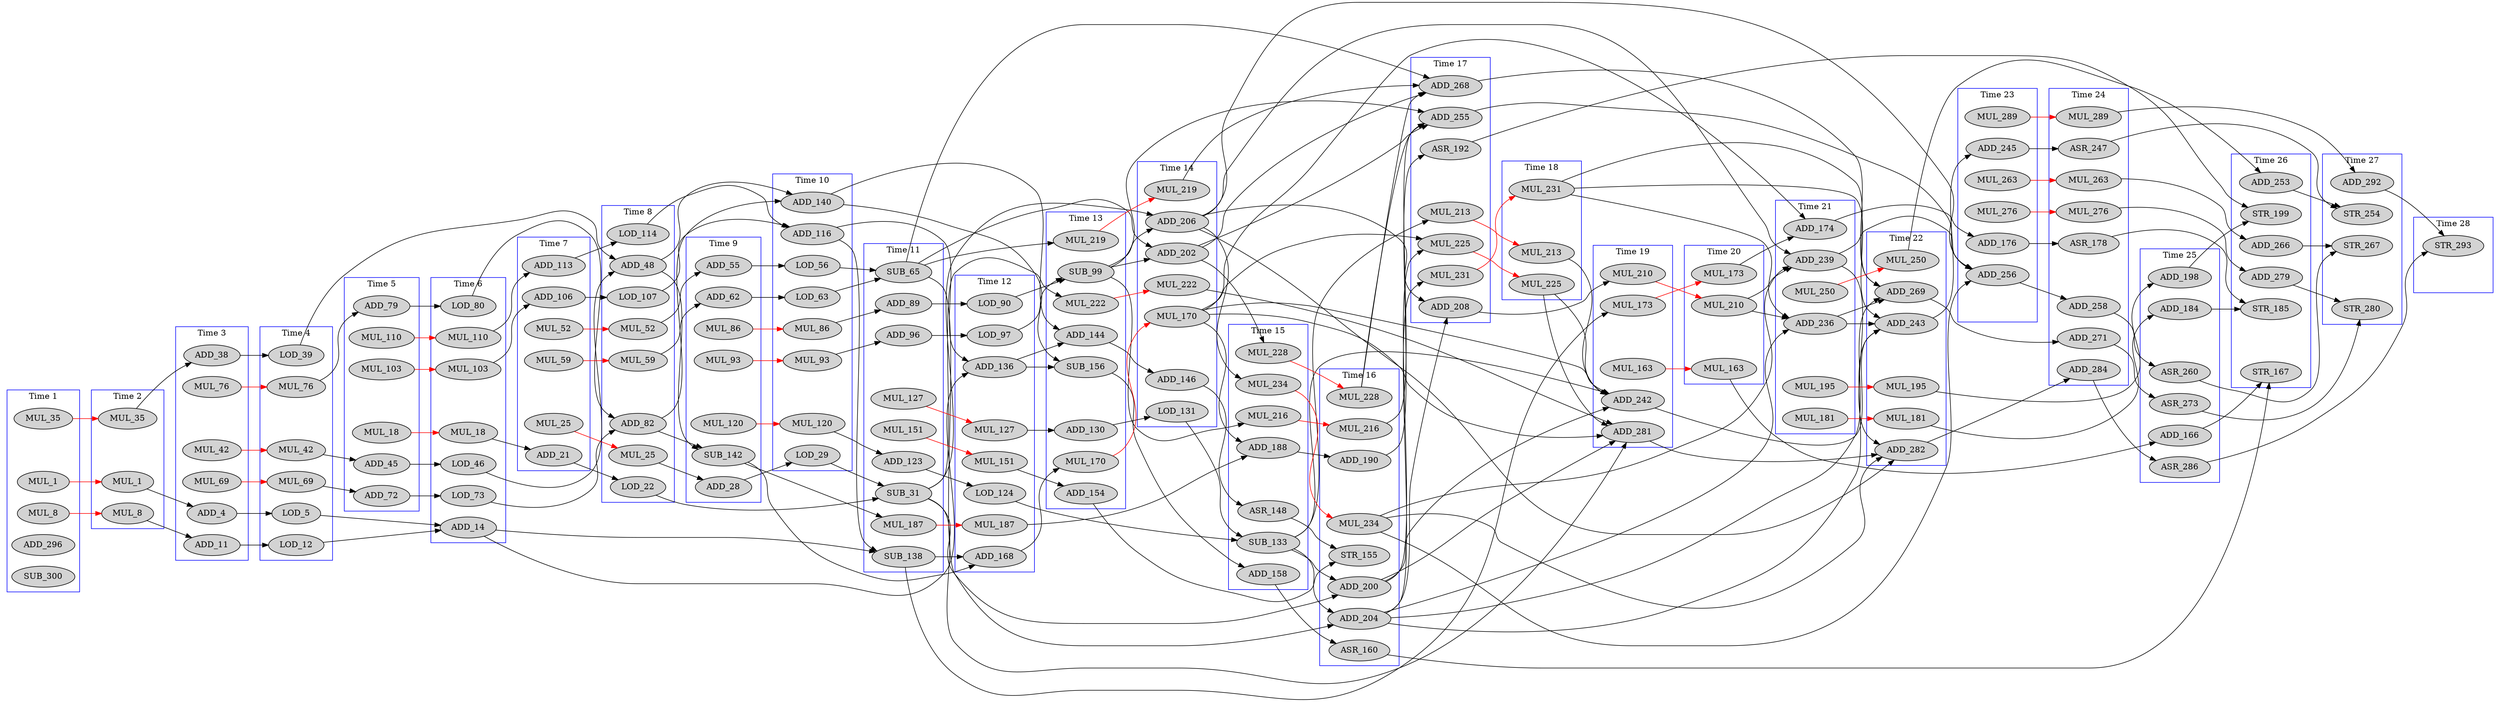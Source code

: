 digraph jpeg_fdct_islow_dfg__6 {
  rankdir = LR;
  newrank="true"
  subgraph cluster_1 {
    rank=same;
    node [style=filled];
    label = "Time 1";
    color = blue;
    pseudo_1 [style=invis];
    MUL_1_0 [label=MUL_1]
    MUL_8_0 [label=MUL_8]
    MUL_35_0 [label=MUL_35]
    ADD_296
    SUB_300
  }
  subgraph cluster_2 {
    rank=same;
    node [style=filled];
    label = "Time 2";
    color = blue;
    pseudo_2 [style=invis];
    MUL_1_1 [label=MUL_1]
    MUL_8_1 [label=MUL_8]
    MUL_35_1 [label=MUL_35]
  }
  subgraph cluster_3 {
    rank=same;
    node [style=filled];
    label = "Time 3";
    color = blue;
    pseudo_3 [style=invis];
    ADD_4
    ADD_11
    ADD_38
    MUL_42_0 [label=MUL_42]
    MUL_69_0 [label=MUL_69]
    MUL_76_0 [label=MUL_76]
  }
  subgraph cluster_4 {
    rank=same;
    node [style=filled];
    label = "Time 4";
    color = blue;
    pseudo_4 [style=invis];
    LOD_5
    LOD_12
    LOD_39
    MUL_42_1 [label=MUL_42]
    MUL_69_1 [label=MUL_69]
    MUL_76_1 [label=MUL_76]
  }
  subgraph cluster_5 {
    rank=same;
    node [style=filled];
    label = "Time 5";
    color = blue;
    pseudo_5 [style=invis];
    MUL_18_0 [label=MUL_18]
    ADD_45
    ADD_72
    ADD_79
    MUL_103_0 [label=MUL_103]
    MUL_110_0 [label=MUL_110]
  }
  subgraph cluster_6 {
    rank=same;
    node [style=filled];
    label = "Time 6";
    color = blue;
    pseudo_6 [style=invis];
    ADD_14
    MUL_18_1 [label=MUL_18]
    LOD_46
    LOD_73
    LOD_80
    MUL_103_1 [label=MUL_103]
    MUL_110_1 [label=MUL_110]
  }
  subgraph cluster_7 {
    rank=same;
    node [style=filled];
    label = "Time 7";
    color = blue;
    pseudo_7 [style=invis];
    ADD_21
    MUL_25_0 [label=MUL_25]
    MUL_52_0 [label=MUL_52]
    MUL_59_0 [label=MUL_59]
    ADD_106
    ADD_113
  }
  subgraph cluster_8 {
    rank=same;
    node [style=filled];
    label = "Time 8";
    color = blue;
    pseudo_8 [style=invis];
    LOD_22
    MUL_25_1 [label=MUL_25]
    ADD_48
    MUL_52_1 [label=MUL_52]
    MUL_59_1 [label=MUL_59]
    ADD_82
    LOD_107
    LOD_114
  }
  subgraph cluster_9 {
    rank=same;
    node [style=filled];
    label = "Time 9";
    color = blue;
    pseudo_9 [style=invis];
    ADD_28
    ADD_55
    ADD_62
    MUL_86_0 [label=MUL_86]
    MUL_93_0 [label=MUL_93]
    MUL_120_0 [label=MUL_120]
    SUB_142
  }
  subgraph cluster_10 {
    rank=same;
    node [style=filled];
    label = "Time 10";
    color = blue;
    pseudo_10 [style=invis];
    LOD_29
    LOD_56
    LOD_63
    MUL_86_1 [label=MUL_86]
    MUL_93_1 [label=MUL_93]
    ADD_116
    MUL_120_1 [label=MUL_120]
    ADD_140
  }
  subgraph cluster_11 {
    rank=same;
    node [style=filled];
    label = "Time 11";
    color = blue;
    pseudo_11 [style=invis];
    SUB_31
    SUB_65
    ADD_89
    ADD_96
    ADD_123
    MUL_127_0 [label=MUL_127]
    SUB_138
    MUL_151_0 [label=MUL_151]
    MUL_187_0 [label=MUL_187]
  }
  subgraph cluster_12 {
    rank=same;
    node [style=filled];
    label = "Time 12";
    color = blue;
    pseudo_12 [style=invis];
    LOD_90
    LOD_97
    LOD_124
    MUL_127_1 [label=MUL_127]
    ADD_136
    MUL_151_1 [label=MUL_151]
    ADD_168
    MUL_187_1 [label=MUL_187]
  }
  subgraph cluster_13 {
    rank=same;
    node [style=filled];
    label = "Time 13";
    color = blue;
    pseudo_13 [style=invis];
    SUB_99
    ADD_130
    ADD_144
    ADD_154
    SUB_156
    MUL_170_0 [label=MUL_170]
    MUL_219_0 [label=MUL_219]
    MUL_222_0 [label=MUL_222]
  }
  subgraph cluster_14 {
    rank=same;
    node [style=filled];
    label = "Time 14";
    color = blue;
    pseudo_14 [style=invis];
    LOD_131
    ADD_146
    MUL_170_1 [label=MUL_170]
    ADD_202
    ADD_206
    MUL_219_1 [label=MUL_219]
    MUL_222_1 [label=MUL_222]
  }
  subgraph cluster_15 {
    rank=same;
    node [style=filled];
    label = "Time 15";
    color = blue;
    pseudo_15 [style=invis];
    SUB_133
    ASR_148
    ADD_158
    ADD_188
    MUL_216_0 [label=MUL_216]
    MUL_228_0 [label=MUL_228]
    MUL_234_0 [label=MUL_234]
  }
  subgraph cluster_16 {
    rank=same;
    node [style=filled];
    label = "Time 16";
    color = blue;
    pseudo_16 [style=invis];
    STR_155
    ASR_160
    ADD_190
    ADD_200
    ADD_204
    MUL_216_1 [label=MUL_216]
    MUL_228_1 [label=MUL_228]
    MUL_234_1 [label=MUL_234]
  }
  subgraph cluster_17 {
    rank=same;
    node [style=filled];
    label = "Time 17";
    color = blue;
    pseudo_17 [style=invis];
    ASR_192
    ADD_208
    MUL_213_0 [label=MUL_213]
    MUL_225_0 [label=MUL_225]
    MUL_231_0 [label=MUL_231]
    ADD_255
    ADD_268
  }
  subgraph cluster_18 {
    rank=same;
    node [style=filled];
    label = "Time 18";
    color = blue;
    pseudo_18 [style=invis];
    MUL_213_1 [label=MUL_213]
    MUL_225_1 [label=MUL_225]
    MUL_231_1 [label=MUL_231]
  }
  subgraph cluster_19 {
    rank=same;
    node [style=filled];
    label = "Time 19";
    color = blue;
    pseudo_19 [style=invis];
    MUL_163_0 [label=MUL_163]
    MUL_173_0 [label=MUL_173]
    MUL_210_0 [label=MUL_210]
    ADD_242
    ADD_281
  }
  subgraph cluster_20 {
    rank=same;
    node [style=filled];
    label = "Time 20";
    color = blue;
    pseudo_20 [style=invis];
    MUL_163_1 [label=MUL_163]
    MUL_173_1 [label=MUL_173]
    MUL_210_1 [label=MUL_210]
  }
  subgraph cluster_21 {
    rank=same;
    node [style=filled];
    label = "Time 21";
    color = blue;
    pseudo_21 [style=invis];
    ADD_174
    MUL_181_0 [label=MUL_181]
    MUL_195_0 [label=MUL_195]
    ADD_236
    ADD_239
    MUL_250_0 [label=MUL_250]
  }
  subgraph cluster_22 {
    rank=same;
    node [style=filled];
    label = "Time 22";
    color = blue;
    pseudo_22 [style=invis];
    MUL_181_1 [label=MUL_181]
    MUL_195_1 [label=MUL_195]
    ADD_243
    MUL_250_1 [label=MUL_250]
    ADD_269
    ADD_282
  }
  subgraph cluster_23 {
    rank=same;
    node [style=filled];
    label = "Time 23";
    color = blue;
    pseudo_23 [style=invis];
    ADD_176
    ADD_245
    ADD_256
    MUL_263_0 [label=MUL_263]
    MUL_276_0 [label=MUL_276]
    MUL_289_0 [label=MUL_289]
  }
  subgraph cluster_24 {
    rank=same;
    node [style=filled];
    label = "Time 24";
    color = blue;
    pseudo_24 [style=invis];
    ASR_178
    ASR_247
    ADD_258
    MUL_263_1 [label=MUL_263]
    ADD_271
    MUL_276_1 [label=MUL_276]
    ADD_284
    MUL_289_1 [label=MUL_289]
  }
  subgraph cluster_25 {
    rank=same;
    node [style=filled];
    label = "Time 25";
    color = blue;
    pseudo_25 [style=invis];
    ADD_166
    ADD_184
    ADD_198
    ASR_260
    ASR_273
    ASR_286
  }
  subgraph cluster_26 {
    rank=same;
    node [style=filled];
    label = "Time 26";
    color = blue;
    pseudo_26 [style=invis];
    STR_167
    STR_185
    STR_199
    ADD_253
    ADD_266
    ADD_279
  }
  subgraph cluster_27 {
    rank=same;
    node [style=filled];
    label = "Time 27";
    color = blue;
    pseudo_27 [style=invis];
    STR_254
    STR_267
    STR_280
    ADD_292
  }
  subgraph cluster_28 {
    rank=same;
    node [style=filled];
    label = "Time 28";
    color = blue;
    pseudo_28 [style=invis];
    STR_293
  }
    pseudo_1->pseudo_2 [style=invis];
    pseudo_2->pseudo_3 [style=invis];
    pseudo_3->pseudo_4 [style=invis];
    pseudo_4->pseudo_5 [style=invis];
    pseudo_5->pseudo_6 [style=invis];
    pseudo_6->pseudo_7 [style=invis];
    pseudo_7->pseudo_8 [style=invis];
    pseudo_8->pseudo_9 [style=invis];
    pseudo_9->pseudo_10 [style=invis];
    pseudo_10->pseudo_11 [style=invis];
    pseudo_11->pseudo_12 [style=invis];
    pseudo_12->pseudo_13 [style=invis];
    pseudo_13->pseudo_14 [style=invis];
    pseudo_14->pseudo_15 [style=invis];
    pseudo_15->pseudo_16 [style=invis];
    pseudo_16->pseudo_17 [style=invis];
    pseudo_17->pseudo_18 [style=invis];
    pseudo_18->pseudo_19 [style=invis];
    pseudo_19->pseudo_20 [style=invis];
    pseudo_20->pseudo_21 [style=invis];
    pseudo_21->pseudo_22 [style=invis];
    pseudo_22->pseudo_23 [style=invis];
    pseudo_23->pseudo_24 [style=invis];
    pseudo_24->pseudo_25 [style=invis];
    pseudo_25->pseudo_26 [style=invis];
    pseudo_26->pseudo_27 [style=invis];
    pseudo_27->pseudo_28 [style=invis];
    MUL_1_0 -> MUL_1_1 [color=red];
    MUL_8_0 -> MUL_8_1 [color=red];
    MUL_18_0 -> MUL_18_1 [color=red];
    MUL_25_0 -> MUL_25_1 [color=red];
    MUL_35_0 -> MUL_35_1 [color=red];
    MUL_42_0 -> MUL_42_1 [color=red];
    MUL_52_0 -> MUL_52_1 [color=red];
    MUL_59_0 -> MUL_59_1 [color=red];
    MUL_69_0 -> MUL_69_1 [color=red];
    MUL_76_0 -> MUL_76_1 [color=red];
    MUL_86_0 -> MUL_86_1 [color=red];
    MUL_93_0 -> MUL_93_1 [color=red];
    MUL_103_0 -> MUL_103_1 [color=red];
    MUL_110_0 -> MUL_110_1 [color=red];
    MUL_120_0 -> MUL_120_1 [color=red];
    MUL_127_0 -> MUL_127_1 [color=red];
    MUL_151_0 -> MUL_151_1 [color=red];
    MUL_163_0 -> MUL_163_1 [color=red];
    MUL_170_0 -> MUL_170_1 [color=red];
    MUL_173_0 -> MUL_173_1 [color=red];
    MUL_181_0 -> MUL_181_1 [color=red];
    MUL_187_0 -> MUL_187_1 [color=red];
    MUL_195_0 -> MUL_195_1 [color=red];
    MUL_210_0 -> MUL_210_1 [color=red];
    MUL_213_0 -> MUL_213_1 [color=red];
    MUL_216_0 -> MUL_216_1 [color=red];
    MUL_219_0 -> MUL_219_1 [color=red];
    MUL_222_0 -> MUL_222_1 [color=red];
    MUL_225_0 -> MUL_225_1 [color=red];
    MUL_228_0 -> MUL_228_1 [color=red];
    MUL_231_0 -> MUL_231_1 [color=red];
    MUL_234_0 -> MUL_234_1 [color=red];
    MUL_250_0 -> MUL_250_1 [color=red];
    MUL_263_0 -> MUL_263_1 [color=red];
    MUL_276_0 -> MUL_276_1 [color=red];
    MUL_289_0 -> MUL_289_1 [color=red];
    MUL_1_1 -> ADD_4 [ name = 1 ];
    ADD_4 -> LOD_5 [ name = 2 ];
    LOD_5 -> ADD_14 [ name = 3 ];
    MUL_8_1 -> ADD_11 [ name = 5 ];
    ADD_11 -> LOD_12 [ name = 6 ];
    LOD_12 -> ADD_14 [ name = 7 ];
    ADD_14 -> ADD_136 [ name = 8 ];
    ADD_14 -> SUB_138 [ name = 9 ];
    MUL_18_1 -> ADD_21 [ name = 11 ];
    ADD_21 -> LOD_22 [ name = 12 ];
    LOD_22 -> SUB_31 [ name = 13 ];
    MUL_25_1 -> ADD_28 [ name = 15 ];
    ADD_28 -> LOD_29 [ name = 16 ];
    LOD_29 -> SUB_31 [ name = 17 ];
    SUB_31 -> ADD_200 [ name = 18 ];
    SUB_31 -> ADD_206 [ name = 19 ];
    SUB_31 -> MUL_222_0 [ name = 20 ];
    SUB_31 -> ADD_281 [ name = 21 ];
    MUL_35_1 -> ADD_38 [ name = 23 ];
    ADD_38 -> LOD_39 [ name = 24 ];
    LOD_39 -> ADD_48 [ name = 25 ];
    MUL_42_1 -> ADD_45 [ name = 27 ];
    ADD_45 -> LOD_46 [ name = 28 ];
    LOD_46 -> ADD_48 [ name = 29 ];
    ADD_48 -> ADD_140 [ name = 30 ];
    ADD_48 -> SUB_142 [ name = 31 ];
    MUL_52_1 -> ADD_55 [ name = 33 ];
    ADD_55 -> LOD_56 [ name = 34 ];
    LOD_56 -> SUB_65 [ name = 35 ];
    MUL_59_1 -> ADD_62 [ name = 37 ];
    ADD_62 -> LOD_63 [ name = 38 ];
    LOD_63 -> SUB_65 [ name = 39 ];
    SUB_65 -> ADD_202 [ name = 40 ];
    SUB_65 -> ADD_204 [ name = 41 ];
    SUB_65 -> MUL_219_0 [ name = 42 ];
    SUB_65 -> ADD_268 [ name = 43 ];
    MUL_69_1 -> ADD_72 [ name = 45 ];
    ADD_72 -> LOD_73 [ name = 46 ];
    LOD_73 -> ADD_82 [ name = 47 ];
    MUL_76_1 -> ADD_79 [ name = 49 ];
    ADD_79 -> LOD_80 [ name = 50 ];
    LOD_80 -> ADD_82 [ name = 51 ];
    ADD_82 -> ADD_140 [ name = 52 ];
    ADD_82 -> SUB_142 [ name = 53 ];
    MUL_86_1 -> ADD_89 [ name = 55 ];
    ADD_89 -> LOD_90 [ name = 56 ];
    LOD_90 -> SUB_99 [ name = 57 ];
    MUL_93_1 -> ADD_96 [ name = 59 ];
    ADD_96 -> LOD_97 [ name = 60 ];
    LOD_97 -> SUB_99 [ name = 61 ];
    SUB_99 -> ADD_202 [ name = 62 ];
    SUB_99 -> ADD_206 [ name = 63 ];
    SUB_99 -> MUL_216_0 [ name = 64 ];
    SUB_99 -> ADD_255 [ name = 65 ];
    MUL_103_1 -> ADD_106 [ name = 67 ];
    ADD_106 -> LOD_107 [ name = 68 ];
    LOD_107 -> ADD_116 [ name = 69 ];
    MUL_110_1 -> ADD_113 [ name = 71 ];
    ADD_113 -> LOD_114 [ name = 72 ];
    LOD_114 -> ADD_116 [ name = 73 ];
    ADD_116 -> ADD_136 [ name = 74 ];
    ADD_116 -> SUB_138 [ name = 75 ];
    MUL_120_1 -> ADD_123 [ name = 77 ];
    ADD_123 -> LOD_124 [ name = 78 ];
    LOD_124 -> SUB_133 [ name = 79 ];
    MUL_127_1 -> ADD_130 [ name = 81 ];
    ADD_130 -> LOD_131 [ name = 82 ];
    LOD_131 -> SUB_133 [ name = 83 ];
    SUB_133 -> ADD_200 [ name = 84 ];
    SUB_133 -> ADD_204 [ name = 85 ];
    SUB_133 -> MUL_213_0 [ name = 86 ];
    SUB_133 -> ADD_242 [ name = 87 ];
    ADD_136 -> ADD_144 [ name = 88 ];
    ADD_136 -> SUB_156 [ name = 89 ];
    SUB_138 -> ADD_168 [ name = 90 ];
    SUB_138 -> MUL_173_0 [ name = 91 ];
    ADD_140 -> ADD_144 [ name = 92 ];
    ADD_140 -> SUB_156 [ name = 93 ];
    SUB_142 -> ADD_168 [ name = 94 ];
    SUB_142 -> MUL_187_0 [ name = 95 ];
    ADD_144 -> ADD_146 [ name = 96 ];
    ADD_146 -> ASR_148 [ name = 98 ];
    ASR_148 -> STR_155 [ name = 100 ];
    MUL_151_1 -> ADD_154 [ name = 102 ];
    ADD_154 -> STR_155 [ name = 103 ];
    SUB_156 -> ADD_158 [ name = 104 ];
    ADD_158 -> ASR_160 [ name = 106 ];
    ASR_160 -> STR_167 [ name = 108 ];
    MUL_163_1 -> ADD_166 [ name = 110 ];
    ADD_166 -> STR_167 [ name = 111 ];
    ADD_168 -> MUL_170_0 [ name = 112 ];
    MUL_170_1 -> ADD_174 [ name = 114 ];
    MUL_170_1 -> ADD_188 [ name = 115 ];
    MUL_170_1 -> MUL_225_0 [ name = 116 ];
    MUL_170_1 -> ADD_242 [ name = 117 ];
    MUL_170_1 -> ADD_281 [ name = 118 ];
    MUL_173_1 -> ADD_174 [ name = 120 ];
    ADD_174 -> ADD_176 [ name = 121 ];
    ADD_176 -> ASR_178 [ name = 123 ];
    ASR_178 -> STR_185 [ name = 125 ];
    MUL_181_1 -> ADD_184 [ name = 127 ];
    ADD_184 -> STR_185 [ name = 128 ];
    MUL_187_1 -> ADD_188 [ name = 130 ];
    ADD_188 -> ADD_190 [ name = 131 ];
    ADD_190 -> ASR_192 [ name = 133 ];
    ASR_192 -> STR_199 [ name = 135 ];
    MUL_195_1 -> ADD_198 [ name = 137 ];
    ADD_198 -> STR_199 [ name = 138 ];
    ADD_200 -> MUL_225_0 [ name = 139 ];
    ADD_200 -> ADD_242 [ name = 140 ];
    ADD_200 -> ADD_281 [ name = 141 ];
    ADD_202 -> MUL_228_0 [ name = 142 ];
    ADD_202 -> ADD_255 [ name = 143 ];
    ADD_202 -> ADD_268 [ name = 144 ];
    ADD_204 -> ADD_208 [ name = 145 ];
    ADD_204 -> MUL_231_0 [ name = 146 ];
    ADD_204 -> ADD_236 [ name = 147 ];
    ADD_204 -> ADD_243 [ name = 148 ];
    ADD_204 -> ADD_269 [ name = 149 ];
    ADD_206 -> ADD_208 [ name = 150 ];
    ADD_206 -> MUL_234_0 [ name = 151 ];
    ADD_206 -> ADD_239 [ name = 152 ];
    ADD_206 -> ADD_256 [ name = 153 ];
    ADD_206 -> ADD_282 [ name = 154 ];
    ADD_208 -> MUL_210_0 [ name = 155 ];
    MUL_210_1 -> ADD_236 [ name = 157 ];
    MUL_210_1 -> ADD_239 [ name = 158 ];
    MUL_213_1 -> ADD_242 [ name = 160 ];
    MUL_216_1 -> ADD_255 [ name = 162 ];
    MUL_219_1 -> ADD_268 [ name = 164 ];
    MUL_222_1 -> ADD_281 [ name = 166 ];
    MUL_225_1 -> ADD_242 [ name = 168 ];
    MUL_225_1 -> ADD_281 [ name = 169 ];
    MUL_228_1 -> ADD_255 [ name = 171 ];
    MUL_228_1 -> ADD_268 [ name = 172 ];
    MUL_231_1 -> ADD_236 [ name = 174 ];
    MUL_231_1 -> ADD_243 [ name = 175 ];
    MUL_231_1 -> ADD_269 [ name = 176 ];
    MUL_234_1 -> ADD_239 [ name = 178 ];
    MUL_234_1 -> ADD_256 [ name = 179 ];
    MUL_234_1 -> ADD_282 [ name = 180 ];
    ADD_236 -> ADD_243 [ name = 181 ];
    ADD_236 -> ADD_269 [ name = 182 ];
    ADD_239 -> ADD_256 [ name = 183 ];
    ADD_239 -> ADD_282 [ name = 184 ];
    ADD_242 -> ADD_243 [ name = 185 ];
    ADD_243 -> ADD_245 [ name = 186 ];
    ADD_245 -> ASR_247 [ name = 188 ];
    ASR_247 -> STR_254 [ name = 190 ];
    MUL_250_1 -> ADD_253 [ name = 192 ];
    ADD_253 -> STR_254 [ name = 193 ];
    ADD_255 -> ADD_256 [ name = 194 ];
    ADD_256 -> ADD_258 [ name = 195 ];
    ADD_258 -> ASR_260 [ name = 197 ];
    ASR_260 -> STR_267 [ name = 199 ];
    MUL_263_1 -> ADD_266 [ name = 201 ];
    ADD_266 -> STR_267 [ name = 202 ];
    ADD_268 -> ADD_269 [ name = 203 ];
    ADD_269 -> ADD_271 [ name = 204 ];
    ADD_271 -> ASR_273 [ name = 206 ];
    ASR_273 -> STR_280 [ name = 208 ];
    MUL_276_1 -> ADD_279 [ name = 210 ];
    ADD_279 -> STR_280 [ name = 211 ];
    ADD_281 -> ADD_282 [ name = 212 ];
    ADD_282 -> ADD_284 [ name = 213 ];
    ADD_284 -> ASR_286 [ name = 215 ];
    ASR_286 -> STR_293 [ name = 217 ];
    MUL_289_1 -> ADD_292 [ name = 219 ];
    ADD_292 -> STR_293 [ name = 220 ];
}